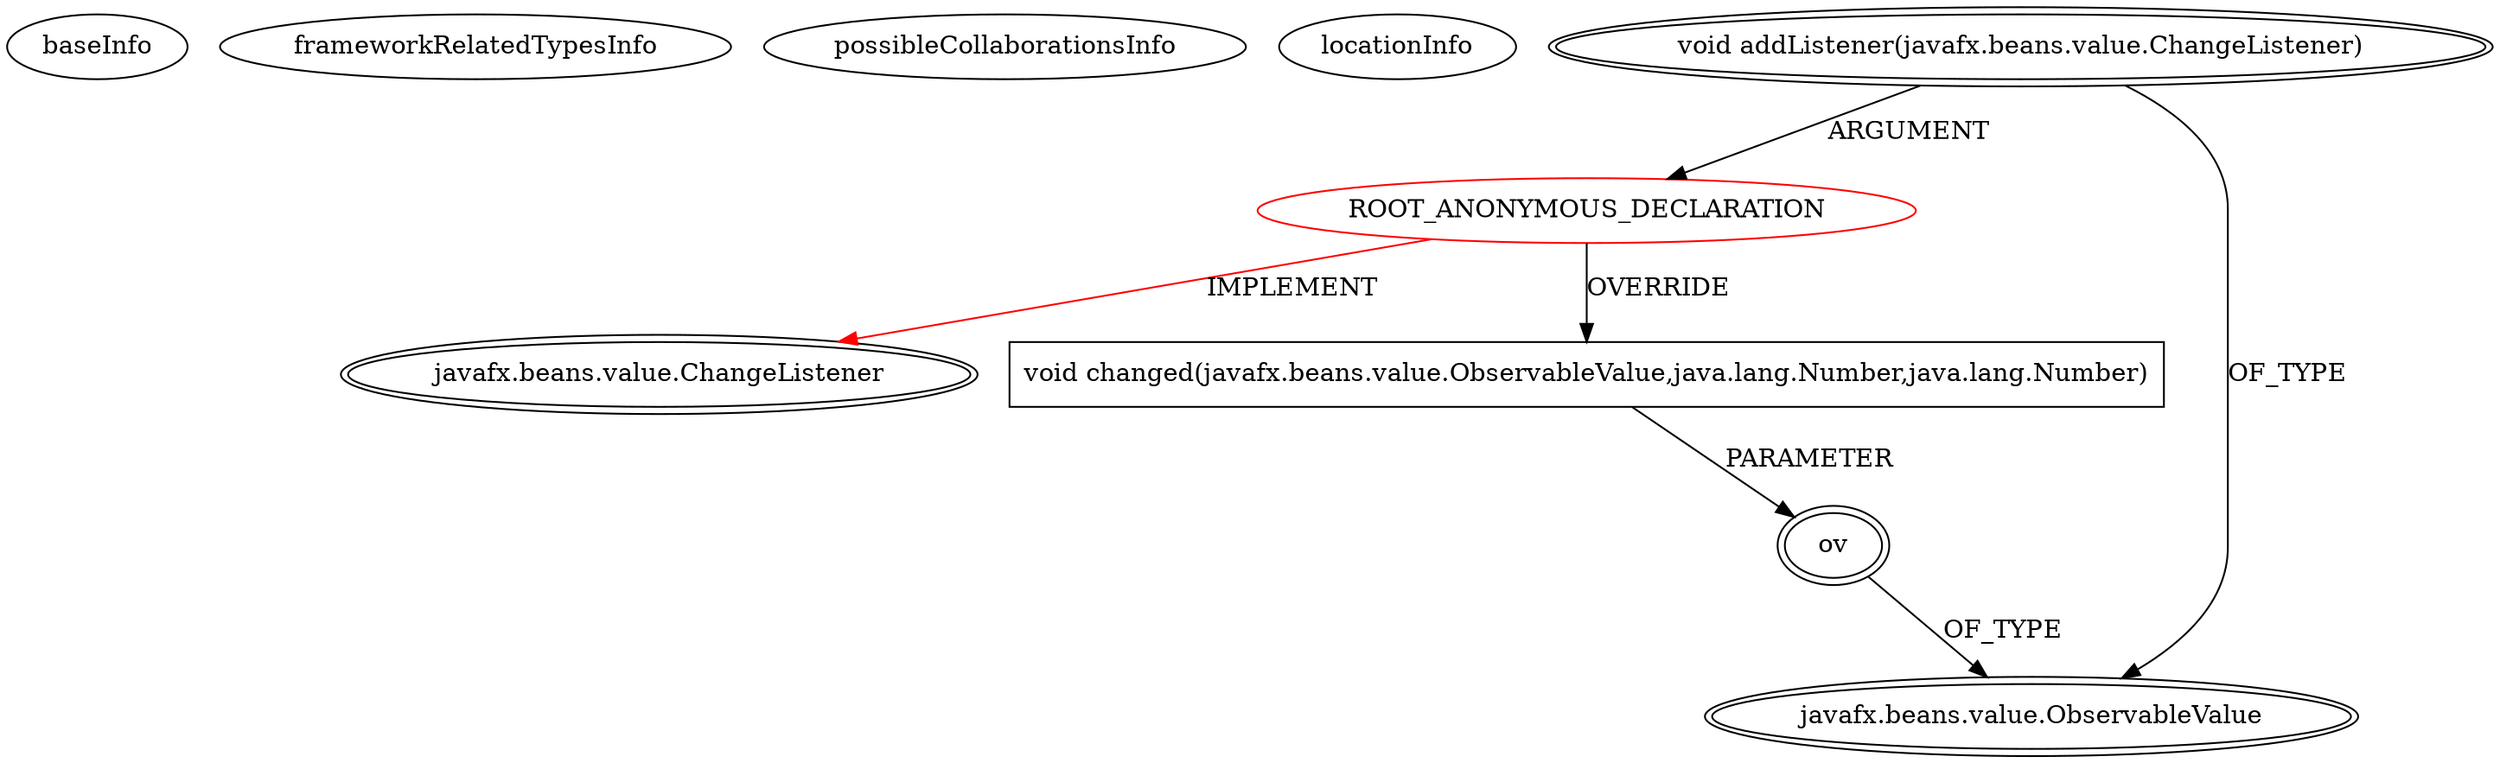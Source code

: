 digraph {
baseInfo[graphId=476,category="extension_graph",isAnonymous=true,possibleRelation=false]
frameworkRelatedTypesInfo[0="javafx.beans.value.ChangeListener"]
possibleCollaborationsInfo[]
locationInfo[projectName="FloconDeNeige-Programme-Cyprien",filePath="/FloconDeNeige-Programme-Cyprien/Programme-Cyprien-master/CYPRIEN/src/name/antonsmirnov/javafx/dialog/Dialog.java",contextSignature="name.antonsmirnov.javafx.dialog.Dialog.Builder setStackTrace(java.lang.Throwable)",graphId="476"]
0[label="ROOT_ANONYMOUS_DECLARATION",vertexType="ROOT_ANONYMOUS_DECLARATION",isFrameworkType=false,color=red]
1[label="javafx.beans.value.ChangeListener",vertexType="FRAMEWORK_INTERFACE_TYPE",isFrameworkType=true,peripheries=2]
2[label="void addListener(javafx.beans.value.ChangeListener)",vertexType="OUTSIDE_CALL",isFrameworkType=true,peripheries=2]
3[label="javafx.beans.value.ObservableValue",vertexType="FRAMEWORK_INTERFACE_TYPE",isFrameworkType=true,peripheries=2]
4[label="void changed(javafx.beans.value.ObservableValue,java.lang.Number,java.lang.Number)",vertexType="OVERRIDING_METHOD_DECLARATION",isFrameworkType=false,shape=box]
5[label="ov",vertexType="PARAMETER_DECLARATION",isFrameworkType=true,peripheries=2]
0->1[label="IMPLEMENT",color=red]
2->0[label="ARGUMENT"]
2->3[label="OF_TYPE"]
0->4[label="OVERRIDE"]
5->3[label="OF_TYPE"]
4->5[label="PARAMETER"]
}
